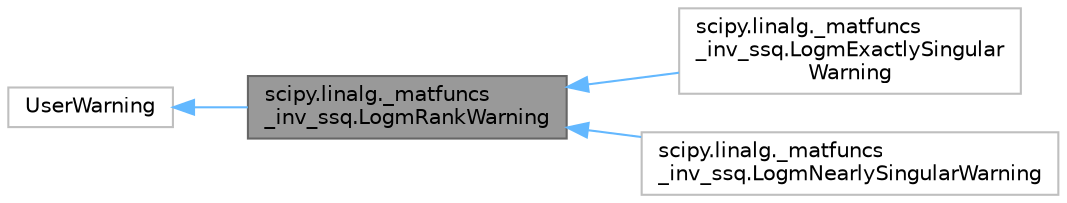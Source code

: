 digraph "scipy.linalg._matfuncs_inv_ssq.LogmRankWarning"
{
 // LATEX_PDF_SIZE
  bgcolor="transparent";
  edge [fontname=Helvetica,fontsize=10,labelfontname=Helvetica,labelfontsize=10];
  node [fontname=Helvetica,fontsize=10,shape=box,height=0.2,width=0.4];
  rankdir="LR";
  Node1 [id="Node000001",label="scipy.linalg._matfuncs\l_inv_ssq.LogmRankWarning",height=0.2,width=0.4,color="gray40", fillcolor="grey60", style="filled", fontcolor="black",tooltip=" "];
  Node2 -> Node1 [id="edge1_Node000001_Node000002",dir="back",color="steelblue1",style="solid",tooltip=" "];
  Node2 [id="Node000002",label="UserWarning",height=0.2,width=0.4,color="grey75", fillcolor="white", style="filled",URL="$d0/dcc/classUserWarning.html",tooltip=" "];
  Node1 -> Node3 [id="edge2_Node000001_Node000003",dir="back",color="steelblue1",style="solid",tooltip=" "];
  Node3 [id="Node000003",label="scipy.linalg._matfuncs\l_inv_ssq.LogmExactlySingular\lWarning",height=0.2,width=0.4,color="grey75", fillcolor="white", style="filled",URL="$d7/d6a/classscipy_1_1linalg_1_1__matfuncs__inv__ssq_1_1LogmExactlySingularWarning.html",tooltip=" "];
  Node1 -> Node4 [id="edge3_Node000001_Node000004",dir="back",color="steelblue1",style="solid",tooltip=" "];
  Node4 [id="Node000004",label="scipy.linalg._matfuncs\l_inv_ssq.LogmNearlySingularWarning",height=0.2,width=0.4,color="grey75", fillcolor="white", style="filled",URL="$db/d41/classscipy_1_1linalg_1_1__matfuncs__inv__ssq_1_1LogmNearlySingularWarning.html",tooltip=" "];
}
